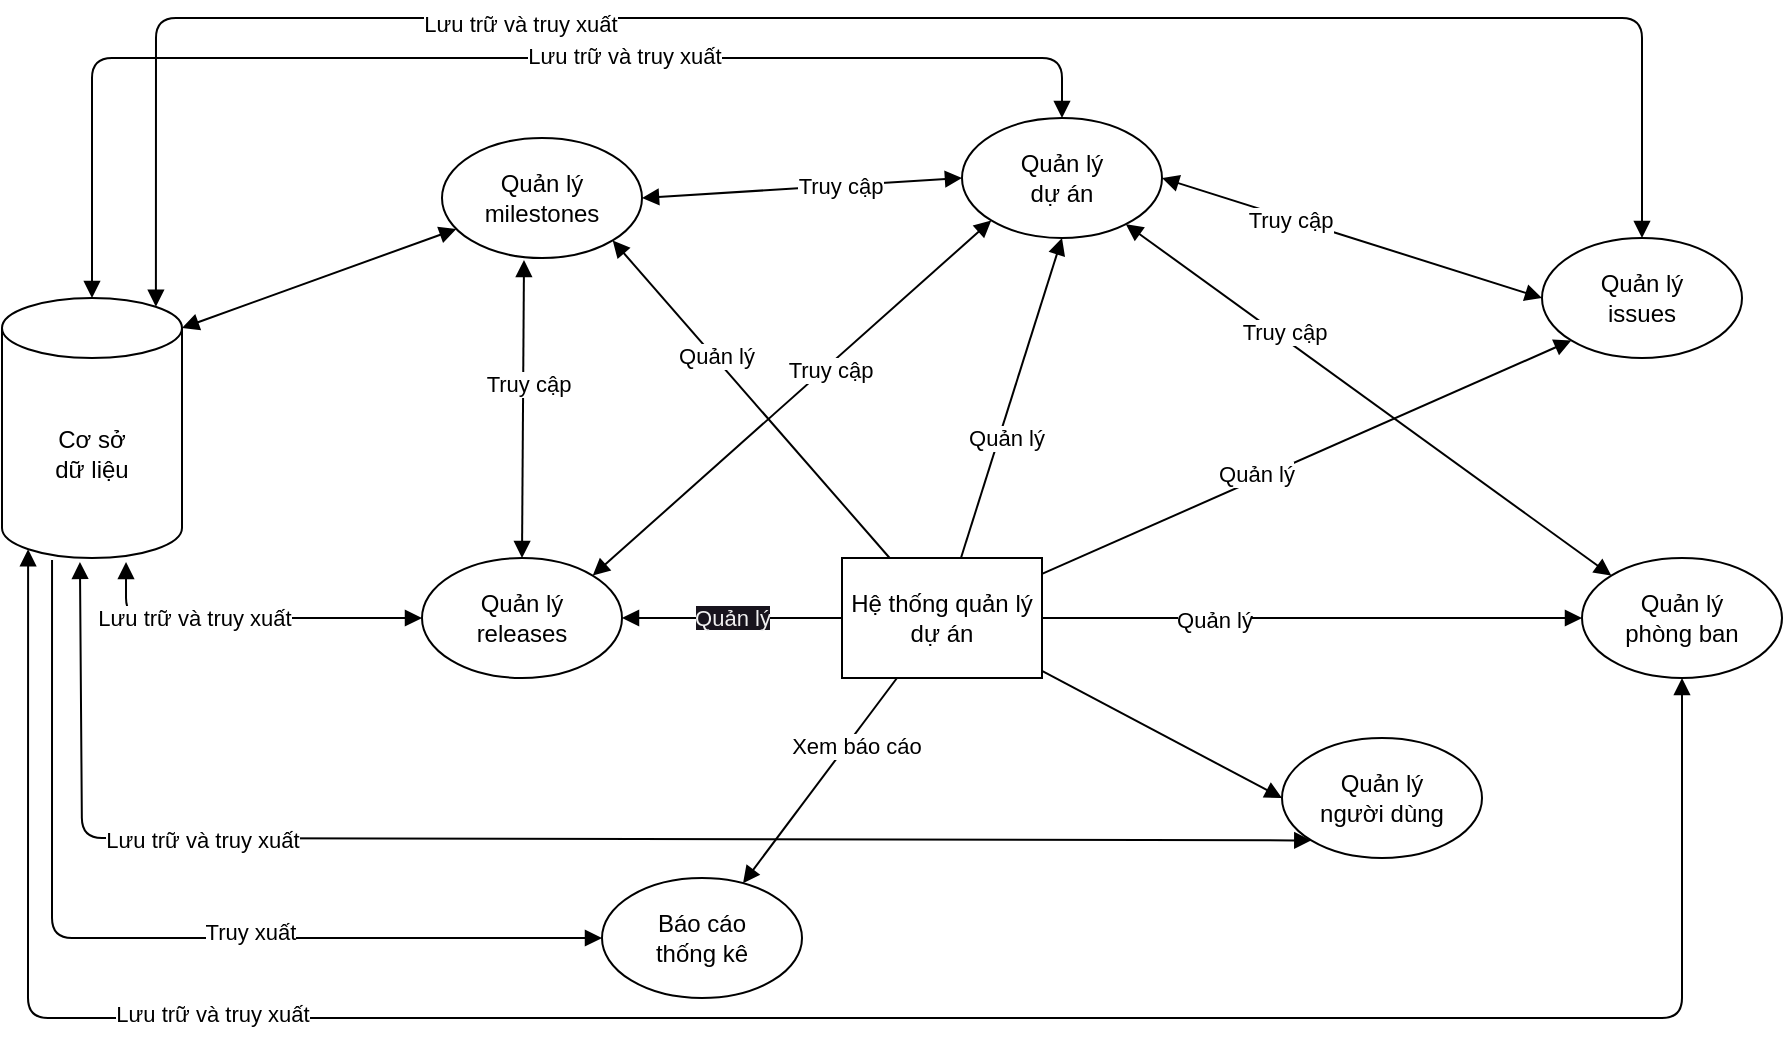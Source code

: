 <mxfile>
    <diagram id="ukJqmPEc_U4y9eFFN8ik" name="Page-1">
        <mxGraphModel dx="1904" dy="1879" grid="1" gridSize="10" guides="1" tooltips="1" connect="1" arrows="1" fold="1" page="1" pageScale="1" pageWidth="850" pageHeight="1100" math="0" shadow="0">
            <root>
                <mxCell id="0"/>
                <mxCell id="1" parent="0"/>
                <mxCell id="11" style="edgeStyle=none;html=1;endArrow=block;endFill=1;startArrow=none;startFill=0;" edge="1" parent="1" source="2" target="9">
                    <mxGeometry relative="1" as="geometry"/>
                </mxCell>
                <mxCell id="50" value="Xem báo cáo" style="edgeLabel;html=1;align=center;verticalAlign=middle;resizable=0;points=[];" vertex="1" connectable="0" parent="11">
                    <mxGeometry x="-0.384" y="4" relative="1" as="geometry">
                        <mxPoint as="offset"/>
                    </mxGeometry>
                </mxCell>
                <mxCell id="12" style="edgeStyle=none;html=1;entryX=0;entryY=1;entryDx=0;entryDy=0;endArrow=block;endFill=1;startArrow=none;startFill=0;" edge="1" parent="1" source="2" target="8">
                    <mxGeometry relative="1" as="geometry"/>
                </mxCell>
                <mxCell id="48" value="Quản lý" style="edgeLabel;html=1;align=center;verticalAlign=middle;resizable=0;points=[];" vertex="1" connectable="0" parent="12">
                    <mxGeometry x="-0.184" y="3" relative="1" as="geometry">
                        <mxPoint as="offset"/>
                    </mxGeometry>
                </mxCell>
                <mxCell id="13" value="&lt;span style=&quot;color: rgb(240, 240, 240); font-family: Helvetica; font-size: 11px; font-style: normal; font-variant-ligatures: normal; font-variant-caps: normal; font-weight: 400; letter-spacing: normal; orphans: 2; text-align: center; text-indent: 0px; text-transform: none; widows: 2; word-spacing: 0px; -webkit-text-stroke-width: 0px; background-color: rgb(24, 20, 29); text-decoration-thickness: initial; text-decoration-style: initial; text-decoration-color: initial; float: none; display: inline !important;&quot;&gt;Quản lý&lt;/span&gt;" style="edgeStyle=none;html=1;entryX=1;entryY=0.5;entryDx=0;entryDy=0;endArrow=block;endFill=1;startArrow=none;startFill=0;" edge="1" parent="1" source="2" target="7">
                    <mxGeometry relative="1" as="geometry"/>
                </mxCell>
                <mxCell id="14" style="edgeStyle=none;html=1;entryX=1;entryY=1;entryDx=0;entryDy=0;endArrow=block;endFill=1;startArrow=none;startFill=0;" edge="1" parent="1" source="2" target="5">
                    <mxGeometry relative="1" as="geometry"/>
                </mxCell>
                <mxCell id="47" value="Quản lý" style="edgeLabel;html=1;align=center;verticalAlign=middle;resizable=0;points=[];" vertex="1" connectable="0" parent="14">
                    <mxGeometry x="0.257" relative="1" as="geometry">
                        <mxPoint y="-1" as="offset"/>
                    </mxGeometry>
                </mxCell>
                <mxCell id="15" style="edgeStyle=none;html=1;entryX=0.5;entryY=1;entryDx=0;entryDy=0;startArrow=none;startFill=0;endArrow=block;endFill=1;" edge="1" parent="1" source="2" target="6">
                    <mxGeometry relative="1" as="geometry"/>
                </mxCell>
                <mxCell id="44" value="Quản lý" style="edgeLabel;html=1;align=center;verticalAlign=middle;resizable=0;points=[];" vertex="1" connectable="0" parent="15">
                    <mxGeometry x="-0.237" y="-3" relative="1" as="geometry">
                        <mxPoint as="offset"/>
                    </mxGeometry>
                </mxCell>
                <mxCell id="16" style="edgeStyle=none;html=1;entryX=0;entryY=0.5;entryDx=0;entryDy=0;startArrow=none;startFill=0;endArrow=block;endFill=1;" edge="1" parent="1" source="2" target="3">
                    <mxGeometry relative="1" as="geometry"/>
                </mxCell>
                <mxCell id="17" style="edgeStyle=none;html=1;entryX=0;entryY=0.5;entryDx=0;entryDy=0;endArrow=block;endFill=1;startArrow=none;startFill=0;" edge="1" parent="1" source="2" target="4">
                    <mxGeometry relative="1" as="geometry"/>
                </mxCell>
                <mxCell id="49" value="Quản lý" style="edgeLabel;html=1;align=center;verticalAlign=middle;resizable=0;points=[];" vertex="1" connectable="0" parent="17">
                    <mxGeometry x="-0.363" y="-1" relative="1" as="geometry">
                        <mxPoint as="offset"/>
                    </mxGeometry>
                </mxCell>
                <mxCell id="2" value="Hệ thống quản lý dự án" style="rounded=0;whiteSpace=wrap;html=1;" vertex="1" parent="1">
                    <mxGeometry x="300" y="230" width="100" height="60" as="geometry"/>
                </mxCell>
                <mxCell id="3" value="Quản lý &lt;br&gt;người dùng" style="ellipse;whiteSpace=wrap;html=1;" vertex="1" parent="1">
                    <mxGeometry x="520" y="320" width="100" height="60" as="geometry"/>
                </mxCell>
                <mxCell id="4" value="Quản lý &lt;br&gt;phòng ban" style="ellipse;whiteSpace=wrap;html=1;" vertex="1" parent="1">
                    <mxGeometry x="670" y="230" width="100" height="60" as="geometry"/>
                </mxCell>
                <mxCell id="18" style="edgeStyle=none;html=1;entryX=0;entryY=0.5;entryDx=0;entryDy=0;startArrow=block;startFill=1;endArrow=block;endFill=1;exitX=1;exitY=0.5;exitDx=0;exitDy=0;" edge="1" parent="1" source="5" target="6">
                    <mxGeometry relative="1" as="geometry"/>
                </mxCell>
                <mxCell id="38" value="Truy cập" style="edgeLabel;html=1;align=center;verticalAlign=middle;resizable=0;points=[];" vertex="1" connectable="0" parent="18">
                    <mxGeometry x="0.232" relative="1" as="geometry">
                        <mxPoint as="offset"/>
                    </mxGeometry>
                </mxCell>
                <mxCell id="24" style="edgeStyle=none;html=1;entryX=1;entryY=0;entryDx=0;entryDy=15;entryPerimeter=0;startArrow=block;startFill=1;endArrow=block;endFill=1;" edge="1" parent="1" source="5" target="10">
                    <mxGeometry relative="1" as="geometry"/>
                </mxCell>
                <mxCell id="5" value="Quản lý&lt;br&gt;milestones" style="ellipse;whiteSpace=wrap;html=1;" vertex="1" parent="1">
                    <mxGeometry x="100" y="20" width="100" height="60" as="geometry"/>
                </mxCell>
                <mxCell id="31" style="edgeStyle=none;html=1;entryX=0;entryY=0;entryDx=0;entryDy=0;startArrow=block;startFill=1;endArrow=block;endFill=1;" edge="1" parent="1" source="6" target="4">
                    <mxGeometry relative="1" as="geometry"/>
                </mxCell>
                <mxCell id="43" value="Truy cập" style="edgeLabel;html=1;align=center;verticalAlign=middle;resizable=0;points=[];" vertex="1" connectable="0" parent="31">
                    <mxGeometry x="-0.361" y="3" relative="1" as="geometry">
                        <mxPoint as="offset"/>
                    </mxGeometry>
                </mxCell>
                <mxCell id="6" value="Quản lý &lt;br&gt;dự án" style="ellipse;whiteSpace=wrap;html=1;" vertex="1" parent="1">
                    <mxGeometry x="360" y="10" width="100" height="60" as="geometry"/>
                </mxCell>
                <mxCell id="21" style="edgeStyle=none;html=1;exitX=1;exitY=0;exitDx=0;exitDy=0;entryX=0;entryY=1;entryDx=0;entryDy=0;startArrow=block;startFill=1;endArrow=block;endFill=1;" edge="1" parent="1" source="7" target="6">
                    <mxGeometry relative="1" as="geometry"/>
                </mxCell>
                <mxCell id="42" value="Truy cập" style="edgeLabel;html=1;align=center;verticalAlign=middle;resizable=0;points=[];" vertex="1" connectable="0" parent="21">
                    <mxGeometry x="0.171" y="-2" relative="1" as="geometry">
                        <mxPoint as="offset"/>
                    </mxGeometry>
                </mxCell>
                <mxCell id="7" value="Quản lý&lt;br&gt;releases" style="ellipse;whiteSpace=wrap;html=1;" vertex="1" parent="1">
                    <mxGeometry x="90" y="230" width="100" height="60" as="geometry"/>
                </mxCell>
                <mxCell id="22" style="edgeStyle=none;html=1;startArrow=block;startFill=1;endArrow=block;endFill=1;exitX=0;exitY=0.5;exitDx=0;exitDy=0;entryX=1;entryY=0.5;entryDx=0;entryDy=0;" edge="1" parent="1" source="8" target="6">
                    <mxGeometry relative="1" as="geometry"/>
                </mxCell>
                <mxCell id="40" value="Truy cập" style="edgeLabel;html=1;align=center;verticalAlign=middle;resizable=0;points=[];" vertex="1" connectable="0" parent="22">
                    <mxGeometry x="0.327" y="1" relative="1" as="geometry">
                        <mxPoint as="offset"/>
                    </mxGeometry>
                </mxCell>
                <mxCell id="8" value="Quản lý&lt;br&gt;issues" style="ellipse;whiteSpace=wrap;html=1;" vertex="1" parent="1">
                    <mxGeometry x="650" y="70" width="100" height="60" as="geometry"/>
                </mxCell>
                <mxCell id="9" value="Báo cáo&lt;br&gt;thống kê" style="ellipse;whiteSpace=wrap;html=1;" vertex="1" parent="1">
                    <mxGeometry x="180" y="390" width="100" height="60" as="geometry"/>
                </mxCell>
                <mxCell id="10" value="Cơ sở&lt;br&gt;dữ liệu" style="shape=cylinder3;whiteSpace=wrap;html=1;boundedLbl=1;backgroundOutline=1;size=15;" vertex="1" parent="1">
                    <mxGeometry x="-120" y="100" width="90" height="130" as="geometry"/>
                </mxCell>
                <mxCell id="25" style="edgeStyle=none;html=1;entryX=0.689;entryY=1.015;entryDx=0;entryDy=0;entryPerimeter=0;startArrow=block;startFill=1;endArrow=block;endFill=1;exitX=0;exitY=0.5;exitDx=0;exitDy=0;" edge="1" parent="1" source="7" target="10">
                    <mxGeometry relative="1" as="geometry">
                        <mxPoint x="139.248" y="123.655" as="sourcePoint"/>
                        <mxPoint x="-25" y="250" as="targetPoint"/>
                        <Array as="points">
                            <mxPoint x="-58" y="260"/>
                        </Array>
                    </mxGeometry>
                </mxCell>
                <mxCell id="39" value="Lưu trữ và truy xuất" style="edgeLabel;html=1;align=center;verticalAlign=middle;resizable=0;points=[];" vertex="1" connectable="0" parent="25">
                    <mxGeometry x="0.3" relative="1" as="geometry">
                        <mxPoint as="offset"/>
                    </mxGeometry>
                </mxCell>
                <mxCell id="26" style="edgeStyle=none;html=1;entryX=0.433;entryY=1.015;entryDx=0;entryDy=0;entryPerimeter=0;startArrow=block;startFill=1;endArrow=block;endFill=1;exitX=0;exitY=1;exitDx=0;exitDy=0;" edge="1" parent="1" source="3" target="10">
                    <mxGeometry relative="1" as="geometry">
                        <mxPoint x="90" y="280" as="sourcePoint"/>
                        <mxPoint x="20" y="290" as="targetPoint"/>
                        <Array as="points">
                            <mxPoint x="-80" y="370"/>
                        </Array>
                    </mxGeometry>
                </mxCell>
                <mxCell id="35" value="Lưu trữ và truy xuất" style="edgeLabel;html=1;align=center;verticalAlign=middle;resizable=0;points=[];" vertex="1" connectable="0" parent="26">
                    <mxGeometry x="0.473" y="1" relative="1" as="geometry">
                        <mxPoint as="offset"/>
                    </mxGeometry>
                </mxCell>
                <mxCell id="27" style="edgeStyle=none;html=1;entryX=0.5;entryY=0;entryDx=0;entryDy=0;entryPerimeter=0;startArrow=block;startFill=1;endArrow=block;endFill=1;exitX=0.5;exitY=0;exitDx=0;exitDy=0;" edge="1" parent="1" source="6" target="10">
                    <mxGeometry relative="1" as="geometry">
                        <mxPoint x="504.645" y="441.213" as="sourcePoint"/>
                        <mxPoint x="20" y="315" as="targetPoint"/>
                        <Array as="points">
                            <mxPoint x="410" y="-20"/>
                            <mxPoint x="-75" y="-20"/>
                        </Array>
                    </mxGeometry>
                </mxCell>
                <mxCell id="34" value="Lưu trữ và truy xuất" style="edgeLabel;html=1;align=center;verticalAlign=middle;resizable=0;points=[];" vertex="1" connectable="0" parent="27">
                    <mxGeometry x="-0.216" y="-1" relative="1" as="geometry">
                        <mxPoint as="offset"/>
                    </mxGeometry>
                </mxCell>
                <mxCell id="28" style="edgeStyle=none;html=1;entryX=0.855;entryY=0;entryDx=0;entryDy=4.35;entryPerimeter=0;startArrow=block;startFill=1;endArrow=block;endFill=1;exitX=0.5;exitY=0;exitDx=0;exitDy=0;" edge="1" parent="1" source="8" target="10">
                    <mxGeometry relative="1" as="geometry">
                        <mxPoint x="400" y="80" as="sourcePoint"/>
                        <mxPoint x="20" y="340" as="targetPoint"/>
                        <Array as="points">
                            <mxPoint x="700" y="-40"/>
                            <mxPoint x="-43" y="-40"/>
                        </Array>
                    </mxGeometry>
                </mxCell>
                <mxCell id="33" value="Lưu trữ và truy xuất" style="edgeLabel;html=1;align=center;verticalAlign=middle;resizable=0;points=[];" vertex="1" connectable="0" parent="28">
                    <mxGeometry x="0.346" y="3" relative="1" as="geometry">
                        <mxPoint as="offset"/>
                    </mxGeometry>
                </mxCell>
                <mxCell id="29" style="edgeStyle=none;html=1;entryX=0.145;entryY=1;entryDx=0;entryDy=-4.35;entryPerimeter=0;startArrow=block;startFill=1;endArrow=block;endFill=1;exitX=0.5;exitY=1;exitDx=0;exitDy=0;" edge="1" parent="1" source="4" target="10">
                    <mxGeometry relative="1" as="geometry">
                        <mxPoint x="594.645" y="151.213" as="sourcePoint"/>
                        <mxPoint x="20" y="365" as="targetPoint"/>
                        <Array as="points">
                            <mxPoint x="720" y="460"/>
                            <mxPoint x="-107" y="460"/>
                        </Array>
                    </mxGeometry>
                </mxCell>
                <mxCell id="36" value="Lưu trữ và truy xuất" style="edgeLabel;html=1;align=center;verticalAlign=middle;resizable=0;points=[];" vertex="1" connectable="0" parent="29">
                    <mxGeometry x="0.47" y="-2" relative="1" as="geometry">
                        <mxPoint as="offset"/>
                    </mxGeometry>
                </mxCell>
                <mxCell id="30" style="edgeStyle=none;html=1;startArrow=none;startFill=0;endArrow=block;endFill=1;exitX=0.278;exitY=1.008;exitDx=0;exitDy=0;exitPerimeter=0;entryX=0;entryY=0.5;entryDx=0;entryDy=0;" edge="1" parent="1" source="10" target="9">
                    <mxGeometry relative="1" as="geometry">
                        <mxPoint x="680" y="240" as="sourcePoint"/>
                        <mxPoint x="100" y="510" as="targetPoint"/>
                        <Array as="points">
                            <mxPoint x="-95" y="420"/>
                        </Array>
                    </mxGeometry>
                </mxCell>
                <mxCell id="37" value="Truy xuất" style="edgeLabel;html=1;align=center;verticalAlign=middle;resizable=0;points=[];" vertex="1" connectable="0" parent="30">
                    <mxGeometry x="0.24" y="3" relative="1" as="geometry">
                        <mxPoint as="offset"/>
                    </mxGeometry>
                </mxCell>
                <mxCell id="45" style="edgeStyle=none;html=1;exitX=0.5;exitY=0;exitDx=0;exitDy=0;entryX=0.41;entryY=1.017;entryDx=0;entryDy=0;startArrow=block;startFill=1;endArrow=block;endFill=1;entryPerimeter=0;" edge="1" parent="1" source="7" target="5">
                    <mxGeometry relative="1" as="geometry">
                        <mxPoint x="185.355" y="248.787" as="sourcePoint"/>
                        <mxPoint x="384.645" y="71.213" as="targetPoint"/>
                    </mxGeometry>
                </mxCell>
                <mxCell id="46" value="Truy cập" style="edgeLabel;html=1;align=center;verticalAlign=middle;resizable=0;points=[];" vertex="1" connectable="0" parent="45">
                    <mxGeometry x="0.171" y="-2" relative="1" as="geometry">
                        <mxPoint as="offset"/>
                    </mxGeometry>
                </mxCell>
            </root>
        </mxGraphModel>
    </diagram>
</mxfile>